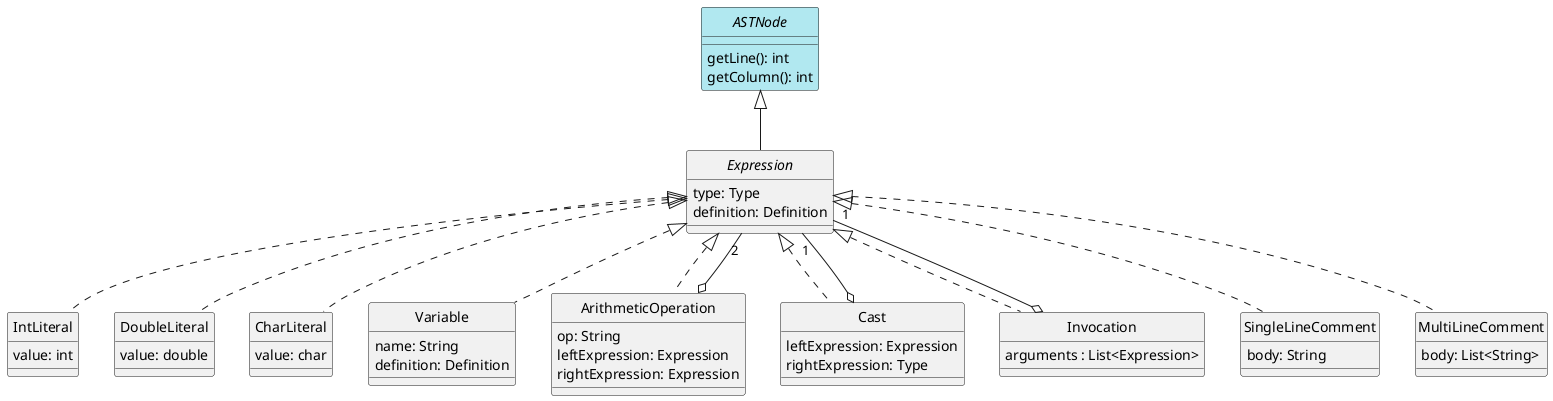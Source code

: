 @startuml Expressions
skinparam style strictuml
skinparam monochrome false

interface ASTNode #b1e8f0 {
    getLine(): int
    getColumn(): int
}

interface Expression {
    type: Type
    definition: Definition
}

class IntLiteral {
    value: int
}

class DoubleLiteral {
    value: double
}

class CharLiteral {
    value: char
}

class Variable {
    name: String
    definition: Definition
}

class ArithmeticOperation {
    op: String
    leftExpression: Expression
    rightExpression: Expression
}

class Cast {
    leftExpression: Expression
    rightExpression: Type
}

class Invocation {
    arguments : List<Expression>
}

class SingleLineComment {
    body: String
}

class MultiLineComment {
    body: List<String>
}

ASTNode <|-- Expression
Expression <|.. IntLiteral
Expression <|.. DoubleLiteral
Expression <|.. CharLiteral
Expression <|.. Variable
Expression <|.. ArithmeticOperation
Expression <|.. Cast
Expression <|.. Invocation
Expression <|.. SingleLineComment
Expression <|.. MultiLineComment

ArithmeticOperation o--"2" Expression
Cast o--"1" Expression
Invocation o--"1" Expression

@enduml
